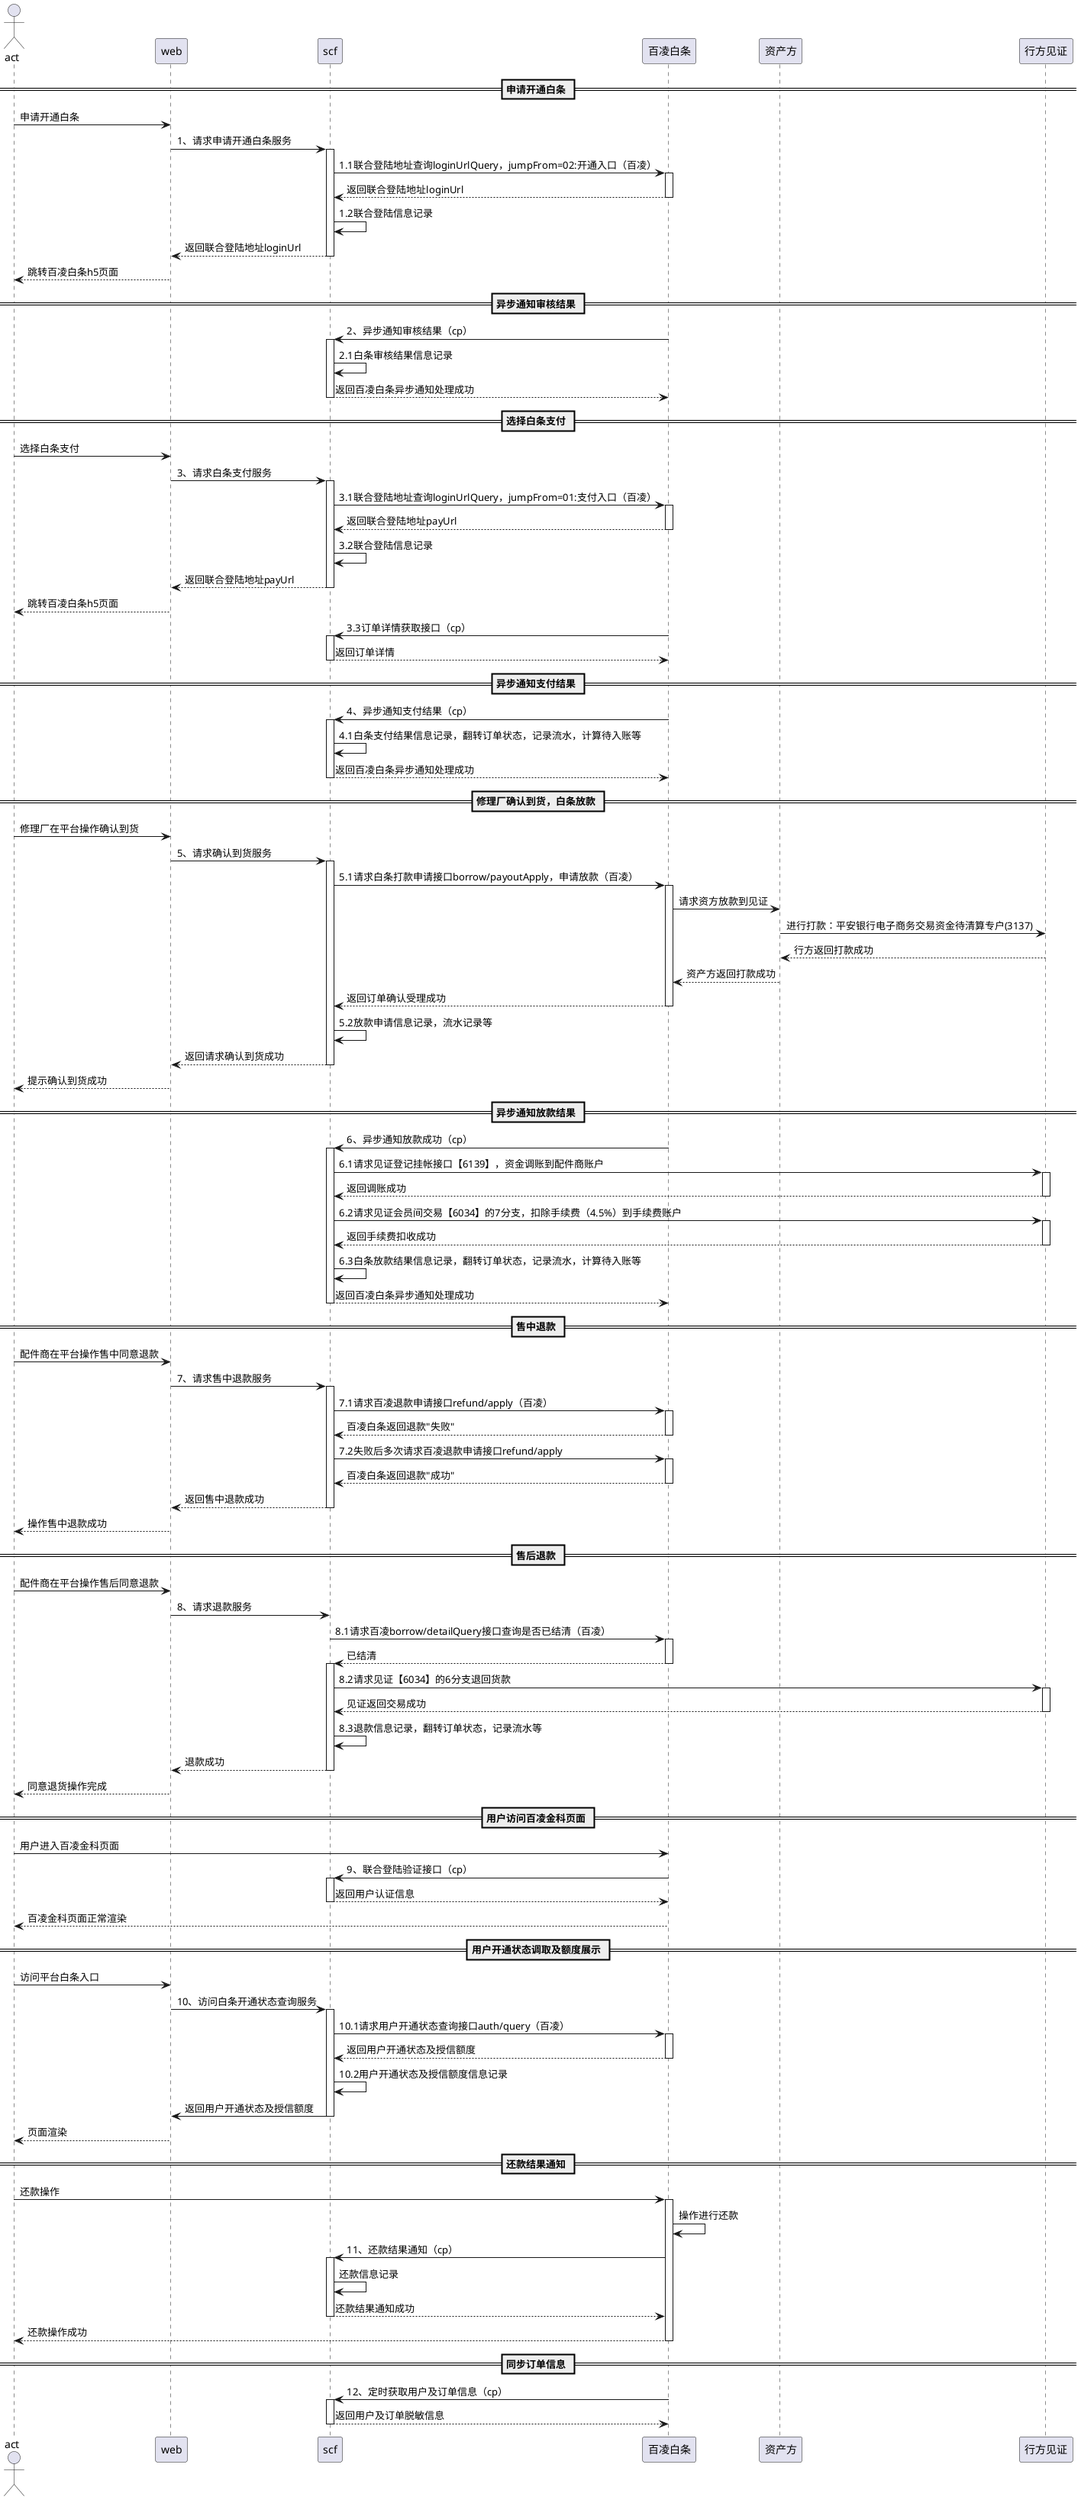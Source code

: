 @startuml
actor act

== 申请开通白条 ==
act -> web: 申请开通白条
web -> scf: 1、请求申请开通白条服务
activate scf
scf -> 百凌白条: 1.1联合登陆地址查询loginUrlQuery，jumpFrom=02:开通入口（百凌）
activate 百凌白条
scf <-- 百凌白条: 返回联合登陆地址loginUrl
deactivate 百凌白条
scf -> scf: 1.2联合登陆信息记录
web <-- scf: 返回联合登陆地址loginUrl
deactivate scf
act <-- web: 跳转百凌白条h5页面

== 异步通知审核结果 ==
百凌白条 -> scf: 2、异步通知审核结果（cp）
activate scf
scf -> scf: 2.1白条审核结果信息记录
scf --> 百凌白条: 返回百凌白条异步通知处理成功
deactivate scf

== 选择白条支付 ==
act -> web: 选择白条支付
web -> scf: 3、请求白条支付服务
activate scf
scf -> 百凌白条: 3.1联合登陆地址查询loginUrlQuery，jumpFrom=01:支付入口（百凌）
activate 百凌白条
scf <-- 百凌白条: 返回联合登陆地址payUrl
deactivate 百凌白条
scf -> scf: 3.2联合登陆信息记录
web <-- scf: 返回联合登陆地址payUrl
deactivate scf
act <-- web: 跳转百凌白条h5页面

百凌白条 -> scf: 3.3订单详情获取接口（cp）
activate scf
scf --> 百凌白条: 返回订单详情
deactivate scf


== 异步通知支付结果 ==
百凌白条 -> scf: 4、异步通知支付结果（cp）
activate scf
scf -> scf: 4.1白条支付结果信息记录，翻转订单状态，记录流水，计算待入账等
scf --> 百凌白条: 返回百凌白条异步通知处理成功
deactivate scf

== 修理厂确认到货，白条放款 ==
act -> web: 修理厂在平台操作确认到货
web -> scf: 5、请求确认到货服务
activate scf
scf -> 百凌白条: 5.1请求白条打款申请接口borrow/payoutApply，申请放款（百凌）
activate 百凌白条
百凌白条 -> 资产方: 请求资方放款到见证
资产方 -> 行方见证: 进行打款：平安银行电子商务交易资金待清算专户(3137)
资产方 <-- 行方见证: 行方返回打款成功
百凌白条 <-- 资产方: 资产方返回打款成功
scf <-- 百凌白条: 返回订单确认受理成功
deactivate 百凌白条
scf -> scf: 5.2放款申请信息记录，流水记录等
web <-- scf: 返回请求确认到货成功
deactivate scf
act <-- web: 提示确认到货成功

== 异步通知放款结果 ==
百凌白条 -> scf: 6、异步通知放款成功（cp）
activate scf
scf -> 行方见证: 6.1请求见证登记挂帐接口【6139】，资金调账到配件商账户
activate 行方见证
行方见证 --> scf: 返回调账成功
deactivate 行方见证
scf -> 行方见证: 6.2请求见证会员间交易【6034】的7分支，扣除手续费（4.5%）到手续费账户
activate 行方见证
行方见证 --> scf: 返回手续费扣收成功
deactivate 行方见证
scf -> scf: 6.3白条放款结果信息记录，翻转订单状态，记录流水，计算待入账等
scf --> 百凌白条: 返回百凌白条异步通知处理成功
deactivate scf

== 售中退款 ==
act -> web: 配件商在平台操作售中同意退款
web -> scf: 7、请求售中退款服务
activate scf
scf -> 百凌白条: 7.1请求百凌退款申请接口refund/apply（百凌）
activate 百凌白条
百凌白条 --> scf: 百凌白条返回退款"失败"
deactivate 百凌白条
scf -> 百凌白条: 7.2失败后多次请求百凌退款申请接口refund/apply
activate 百凌白条
百凌白条 --> scf: 百凌白条返回退款"成功"
deactivate 百凌白条
scf --> web: 返回售中退款成功
deactivate scf
web --> act: 操作售中退款成功

== 售后退款 ==
act -> web: 配件商在平台操作售后同意退款
web -> scf: 8、请求退款服务
scf -> 百凌白条: 8.1请求百凌borrow/detailQuery接口查询是否已结清（百凌）
activate 百凌白条
百凌白条 --> scf: 已结清
deactivate 百凌白条
activate scf
scf -> 行方见证: 8.2请求见证【6034】的6分支退回货款
activate 行方见证
行方见证 --> scf: 见证返回交易成功
deactivate 行方见证
scf -> scf: 8.3退款信息记录，翻转订单状态，记录流水等
scf --> web: 退款成功
deactivate scf
web --> act: 同意退货操作完成

== 用户访问百凌金科页面 ==
act -> 百凌白条: 用户进入百凌金科页面
百凌白条 -> scf: 9、联合登陆验证接口（cp）
activate scf
scf --> 百凌白条: 返回用户认证信息
deactivate scf
百凌白条 --> act: 百凌金科页面正常渲染

== 用户开通状态调取及额度展示 ==
act -> web: 访问平台白条入口
web -> scf: 10、访问白条开通状态查询服务
activate scf
scf -> 百凌白条: 10.1请求用户开通状态查询接口auth/query（百凌）
activate 百凌白条
百凌白条 --> scf: 返回用户开通状态及授信额度
deactivate 百凌白条
scf -> scf: 10.2用户开通状态及授信额度信息记录
scf -> web: 返回用户开通状态及授信额度
deactivate scf
web --> act: 页面渲染

== 还款结果通知 ==
act -> 百凌白条: 还款操作
activate 百凌白条
百凌白条 -> 百凌白条: 操作进行还款
百凌白条 -> scf: 11、还款结果通知（cp）
activate scf
scf -> scf: 还款信息记录
scf --> 百凌白条: 还款结果通知成功
deactivate scf
百凌白条 --> act: 还款操作成功
deactivate 百凌白条

== 同步订单信息 ==
百凌白条 -> scf: 12、定时获取用户及订单信息（cp）
activate scf
scf --> 百凌白条: 返回用户及订单脱敏信息
deactivate scf


@enduml